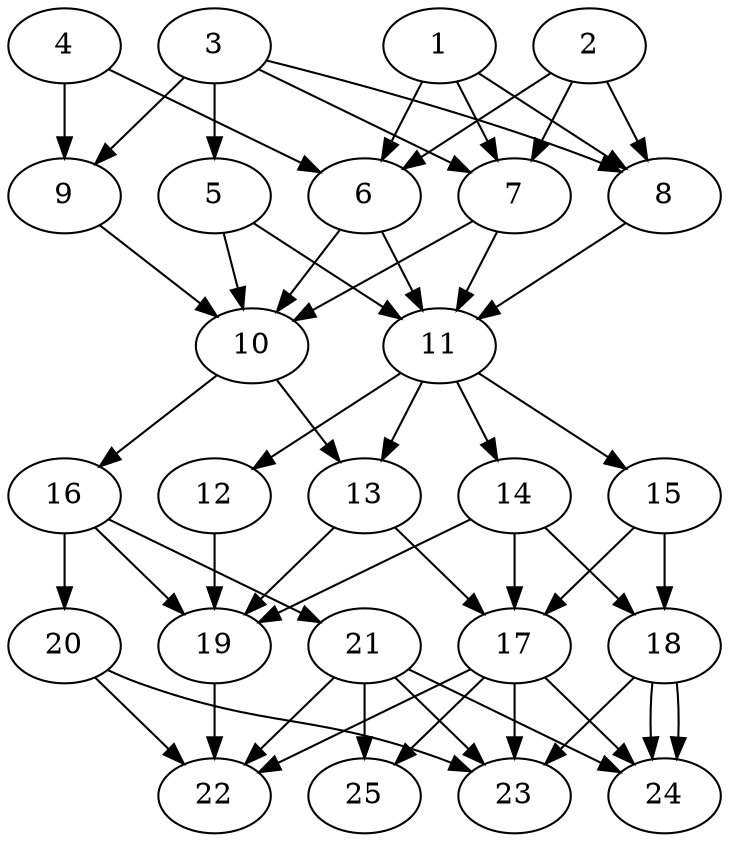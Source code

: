 // DAG automatically generated by daggen at Tue Aug  6 16:26:47 2019
// ./daggen --dot -n 25 --ccr 0.5 --fat 0.5 --regular 0.5 --density 0.7 --mindata 5242880 --maxdata 52428800 
digraph G {
  1 [size="89628672", alpha="0.14", expect_size="44814336"] 
  1 -> 6 [size ="44814336"]
  1 -> 7 [size ="44814336"]
  1 -> 8 [size ="44814336"]
  2 [size="85172224", alpha="0.02", expect_size="42586112"] 
  2 -> 6 [size ="42586112"]
  2 -> 7 [size ="42586112"]
  2 -> 8 [size ="42586112"]
  3 [size="56829952", alpha="0.11", expect_size="28414976"] 
  3 -> 5 [size ="28414976"]
  3 -> 7 [size ="28414976"]
  3 -> 8 [size ="28414976"]
  3 -> 9 [size ="28414976"]
  4 [size="51836928", alpha="0.05", expect_size="25918464"] 
  4 -> 6 [size ="25918464"]
  4 -> 9 [size ="25918464"]
  5 [size="48039936", alpha="0.15", expect_size="24019968"] 
  5 -> 10 [size ="24019968"]
  5 -> 11 [size ="24019968"]
  6 [size="76533760", alpha="0.12", expect_size="38266880"] 
  6 -> 10 [size ="38266880"]
  6 -> 11 [size ="38266880"]
  7 [size="15026176", alpha="0.16", expect_size="7513088"] 
  7 -> 10 [size ="7513088"]
  7 -> 11 [size ="7513088"]
  8 [size="83462144", alpha="0.12", expect_size="41731072"] 
  8 -> 11 [size ="41731072"]
  9 [size="69017600", alpha="0.08", expect_size="34508800"] 
  9 -> 10 [size ="34508800"]
  10 [size="89176064", alpha="0.03", expect_size="44588032"] 
  10 -> 13 [size ="44588032"]
  10 -> 16 [size ="44588032"]
  11 [size="77953024", alpha="0.04", expect_size="38976512"] 
  11 -> 12 [size ="38976512"]
  11 -> 13 [size ="38976512"]
  11 -> 14 [size ="38976512"]
  11 -> 15 [size ="38976512"]
  12 [size="50497536", alpha="0.02", expect_size="25248768"] 
  12 -> 19 [size ="25248768"]
  13 [size="60188672", alpha="0.03", expect_size="30094336"] 
  13 -> 17 [size ="30094336"]
  13 -> 19 [size ="30094336"]
  14 [size="17989632", alpha="0.03", expect_size="8994816"] 
  14 -> 17 [size ="8994816"]
  14 -> 18 [size ="8994816"]
  14 -> 19 [size ="8994816"]
  15 [size="41476096", alpha="0.11", expect_size="20738048"] 
  15 -> 17 [size ="20738048"]
  15 -> 18 [size ="20738048"]
  16 [size="16156672", alpha="0.01", expect_size="8078336"] 
  16 -> 19 [size ="8078336"]
  16 -> 20 [size ="8078336"]
  16 -> 21 [size ="8078336"]
  17 [size="73674752", alpha="0.12", expect_size="36837376"] 
  17 -> 22 [size ="36837376"]
  17 -> 23 [size ="36837376"]
  17 -> 24 [size ="36837376"]
  17 -> 25 [size ="36837376"]
  18 [size="53182464", alpha="0.10", expect_size="26591232"] 
  18 -> 23 [size ="26591232"]
  18 -> 24 [size ="26591232"]
  18 -> 24 [size ="26591232"]
  19 [size="13641728", alpha="0.20", expect_size="6820864"] 
  19 -> 22 [size ="6820864"]
  20 [size="49825792", alpha="0.06", expect_size="24912896"] 
  20 -> 22 [size ="24912896"]
  20 -> 23 [size ="24912896"]
  21 [size="63956992", alpha="0.08", expect_size="31978496"] 
  21 -> 22 [size ="31978496"]
  21 -> 23 [size ="31978496"]
  21 -> 24 [size ="31978496"]
  21 -> 25 [size ="31978496"]
  22 [size="80547840", alpha="0.06", expect_size="40273920"] 
  23 [size="88889344", alpha="0.15", expect_size="44444672"] 
  24 [size="103090176", alpha="0.11", expect_size="51545088"] 
  25 [size="22431744", alpha="0.16", expect_size="11215872"] 
}
